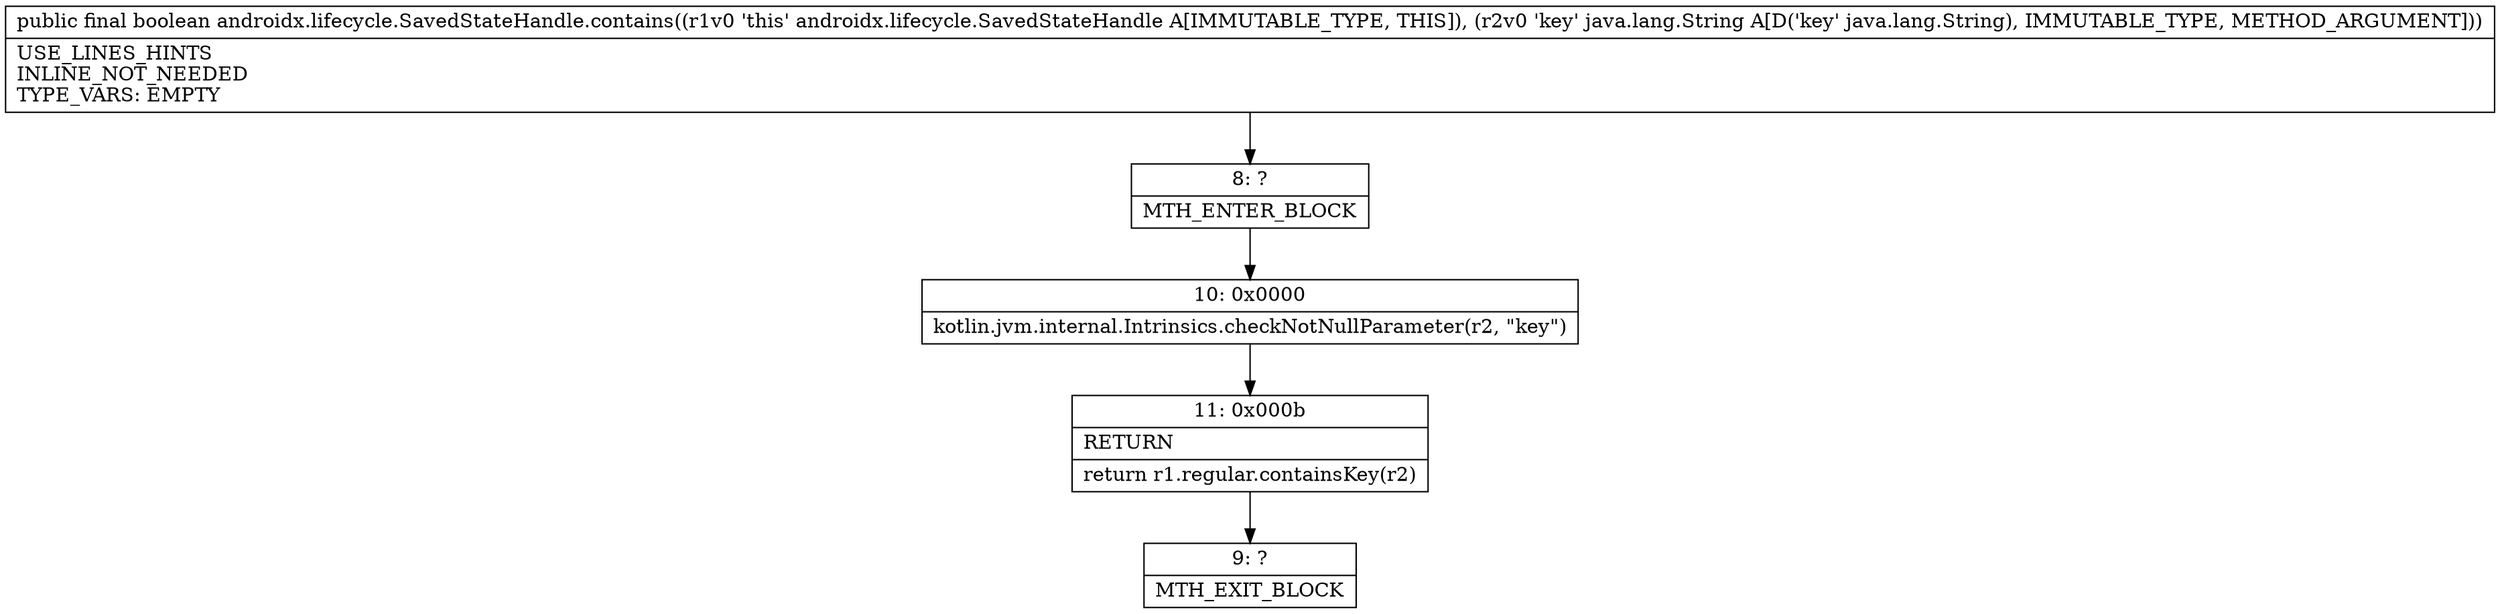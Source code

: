 digraph "CFG forandroidx.lifecycle.SavedStateHandle.contains(Ljava\/lang\/String;)Z" {
Node_8 [shape=record,label="{8\:\ ?|MTH_ENTER_BLOCK\l}"];
Node_10 [shape=record,label="{10\:\ 0x0000|kotlin.jvm.internal.Intrinsics.checkNotNullParameter(r2, \"key\")\l}"];
Node_11 [shape=record,label="{11\:\ 0x000b|RETURN\l|return r1.regular.containsKey(r2)\l}"];
Node_9 [shape=record,label="{9\:\ ?|MTH_EXIT_BLOCK\l}"];
MethodNode[shape=record,label="{public final boolean androidx.lifecycle.SavedStateHandle.contains((r1v0 'this' androidx.lifecycle.SavedStateHandle A[IMMUTABLE_TYPE, THIS]), (r2v0 'key' java.lang.String A[D('key' java.lang.String), IMMUTABLE_TYPE, METHOD_ARGUMENT]))  | USE_LINES_HINTS\lINLINE_NOT_NEEDED\lTYPE_VARS: EMPTY\l}"];
MethodNode -> Node_8;Node_8 -> Node_10;
Node_10 -> Node_11;
Node_11 -> Node_9;
}

